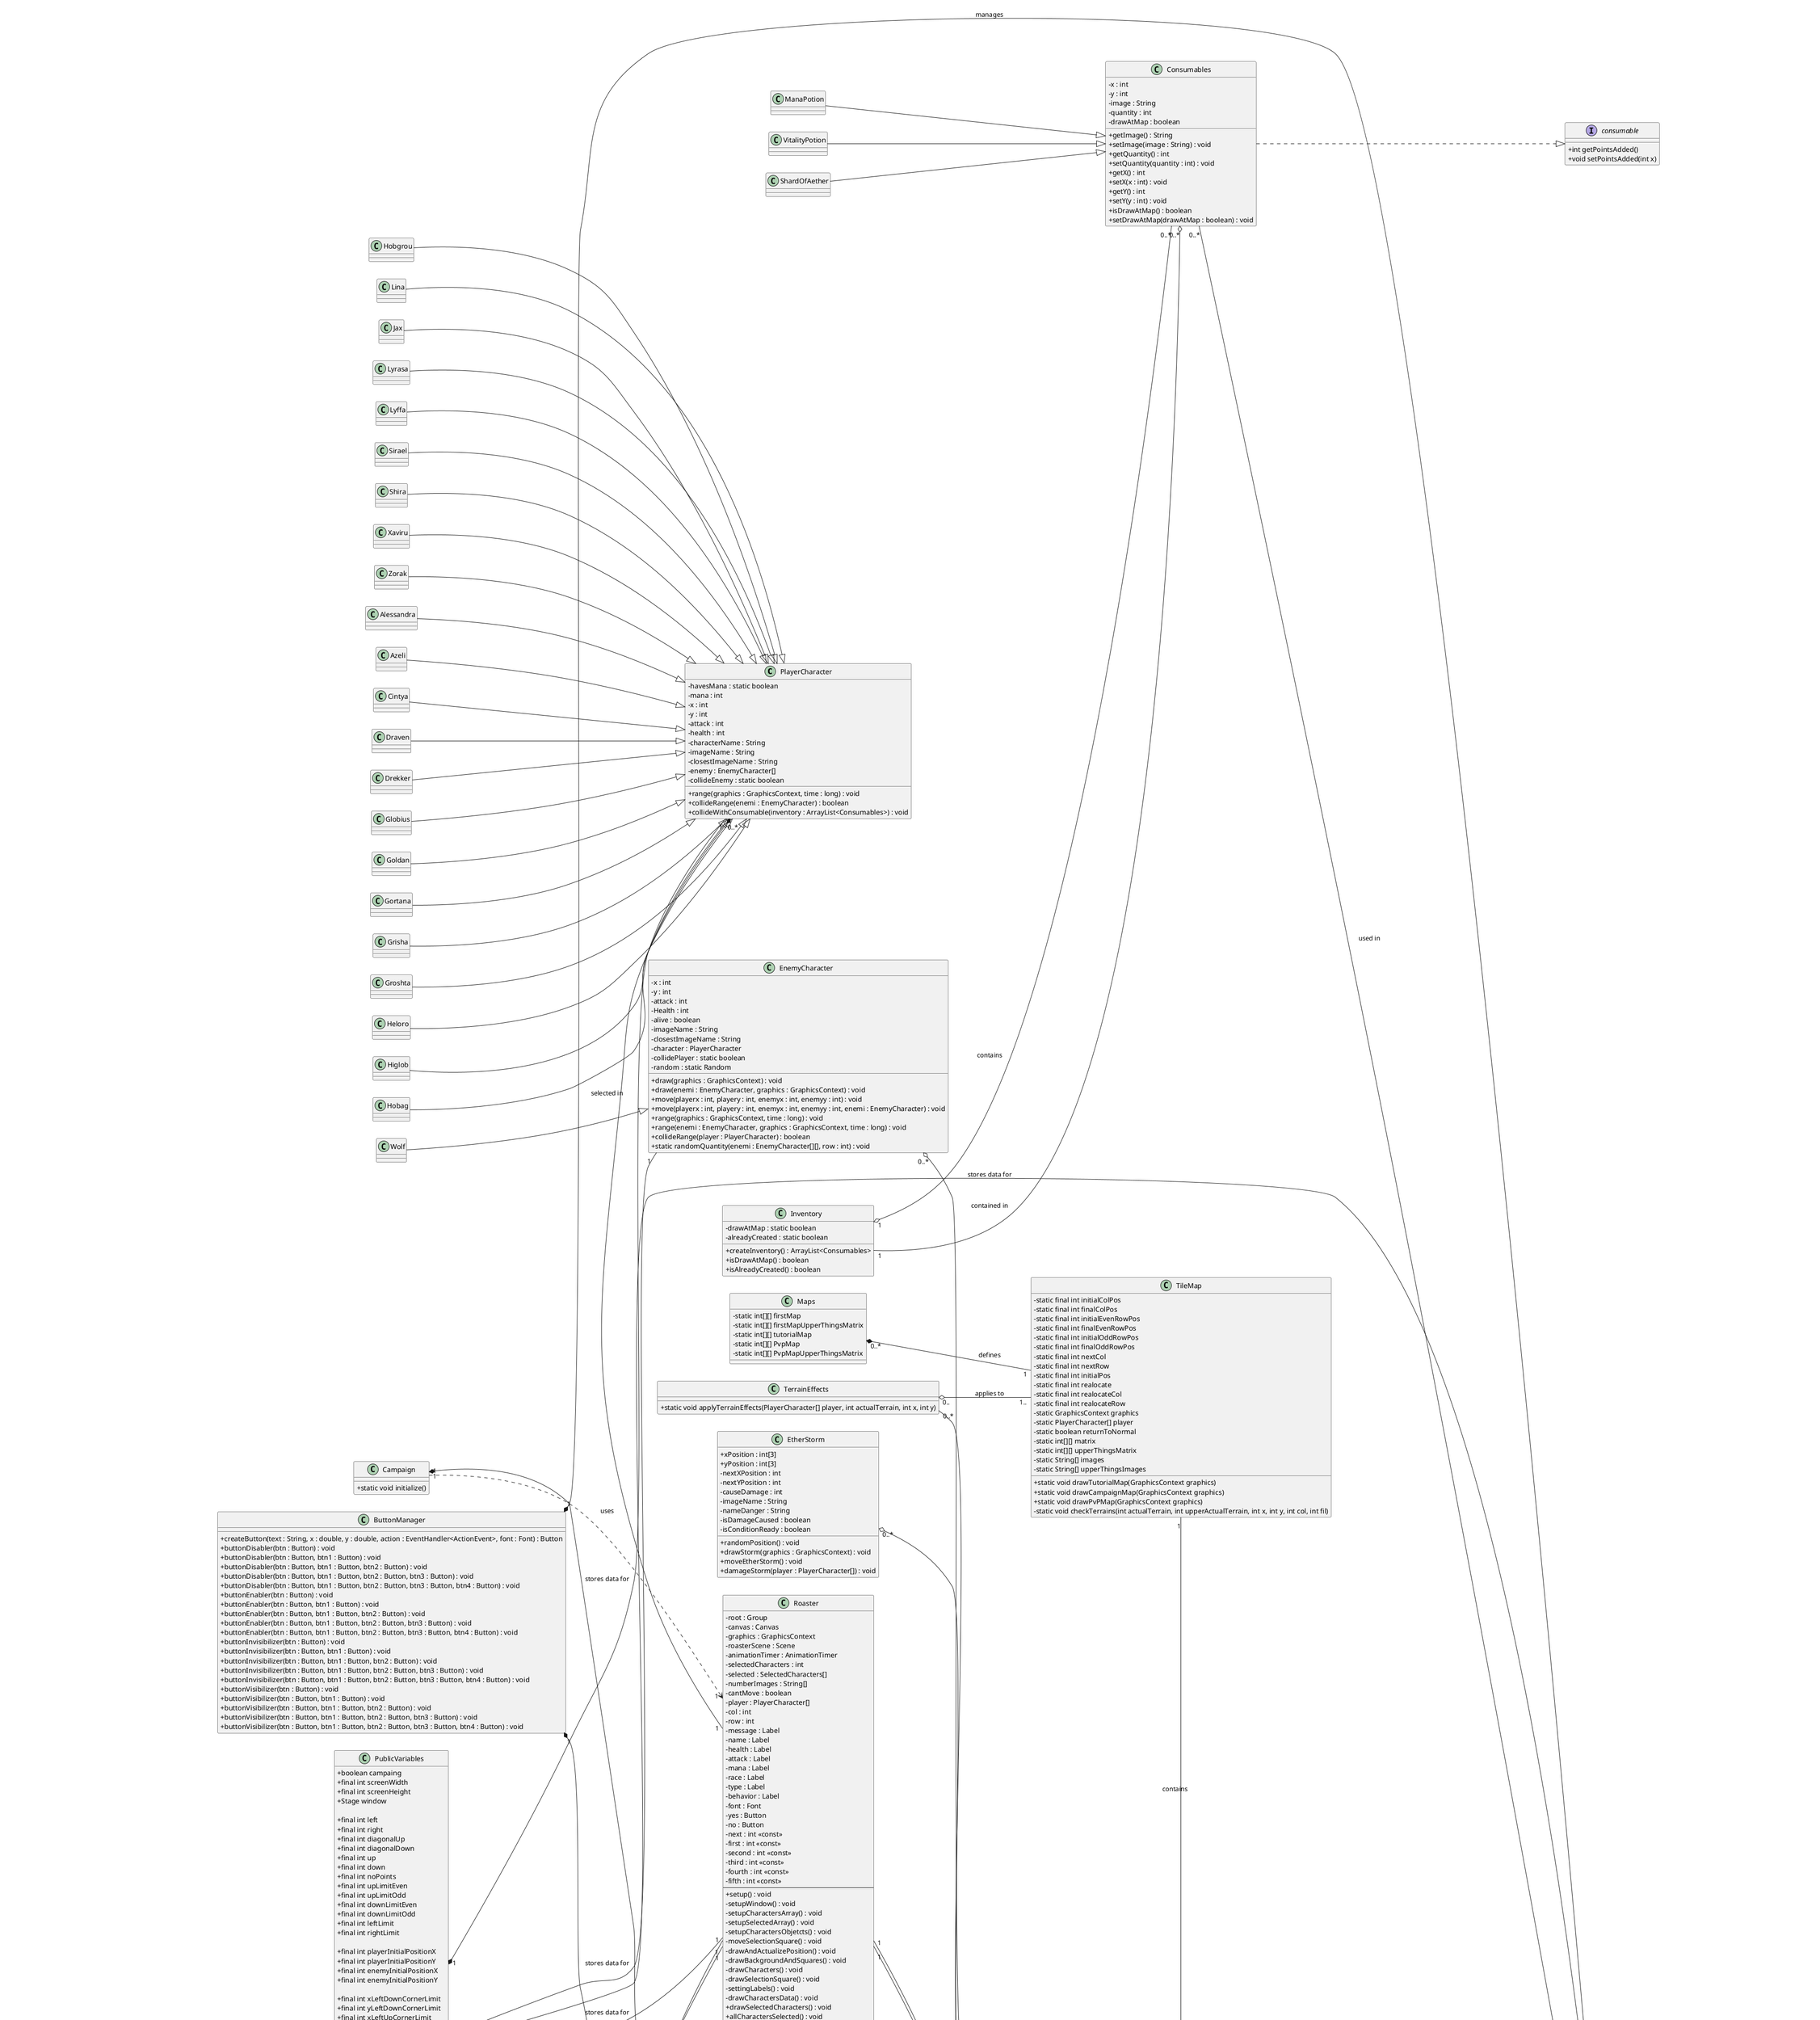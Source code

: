 @startuml
skinparam groupInheritance 2
skinparam classAttributeIconSize 0

' 1. Jerarquía de personajes
together {
  class PlayerCharacter {
    - havesMana : static boolean
    - mana : int
    - x : int
    - y : int
    - attack : int
    - health : int
    - characterName : String
    - imageName : String
    - closestImageName : String
    - enemy : EnemyCharacter[]
    - collideEnemy : static boolean

    + range(graphics : GraphicsContext, time : long) : void
    + collideRange(enemi : EnemyCharacter) : boolean
    + collideWithConsumable(inventory : ArrayList<Consumables>) : void
  }

  class EnemyCharacter {
    - x : int
    - y : int
    - attack : int
    - Health : int
    - alive : boolean
    - imageName : String
    - closestImageName : String
    - character : PlayerCharacter
    - collidePlayer : static boolean
    - random : static Random

    + draw(graphics : GraphicsContext) : void
    + draw(enemi : EnemyCharacter, graphics : GraphicsContext) : void
    + move(playerx : int, playery : int, enemyx : int, enemyy : int) : void
    + move(playerx : int, playery : int, enemyx : int, enemyy : int, enemi : EnemyCharacter) : void
    + range(graphics : GraphicsContext, time : long) : void
    + range(enemi : EnemyCharacter, graphics : GraphicsContext, time : long) : void
    + collideRange(player : PlayerCharacter) : boolean
    + static randomQuantity(enemi : EnemyCharacter[][], row : int) : void
  }

  Wolf --|> EnemyCharacter

  ' Subclases de PlayerCharacter
  Alessandra --|> PlayerCharacter
  Azeli --|> PlayerCharacter
  Cintya --|> PlayerCharacter
  Draven --|> PlayerCharacter
  Drekker --|> PlayerCharacter
  Globius --|> PlayerCharacter
  Goldan --|> PlayerCharacter
  Gortana --|> PlayerCharacter
  Grisha --|> PlayerCharacter
  Groshta --|> PlayerCharacter
  Heloro --|> PlayerCharacter
  Higlob --|> PlayerCharacter
  Hobag --|> PlayerCharacter
  Hobgrou --|> PlayerCharacter
  Jax --|> PlayerCharacter
  Lina --|> PlayerCharacter
  Lyffa --|> PlayerCharacter
  Lyrasa --|> PlayerCharacter
  Shira --|> PlayerCharacter
  Sirael --|> PlayerCharacter
  Xaviru --|> PlayerCharacter
  Zorak --|> PlayerCharacter
}

' 2. Sistema de consumibles
together {
  interface consumable {
    + int getPointsAdded()
    + void setPointsAdded(int x)
  }

  class Consumables {
    - x : int
    - y : int
    - image : String
    - quantity : int
    - drawAtMap : boolean

    + getImage() : String
    + setImage(image : String) : void
    + getQuantity() : int
    + setQuantity(quantity : int) : void
    + getX() : int
    + setX(x : int) : void
    + getY() : int
    + setY(y : int) : void
    + isDrawAtMap() : boolean
    + setDrawAtMap(drawAtMap : boolean) : void
  }

  Consumables ..|> consumable

   ManaPotion --|> Consumables
   VitalityPotion --|> Consumables
   ShardOfAether --|> Consumables
}

' 3. Núcleo del juego
left to right direction
class Game {
    - static Scene mainScene
    - static StackPane stackPane = new StackPane()
    - HBox mainContainer
    - VBox leftContainer
    - StackPane rightContainer
    + static void main(String[] args)
    + void start(Stage window)
    - void cssSettings()
    - void settings()
    + static Scene getMainScene()
}

class Campaign {
    + static void initialize()
}

class Gameplay {
    - player: PlayerCharacter[]
    - enemi: EnemyCharacter[][]
    - enemiSize: int
    - inventory: ArrayList<Consumables>
    - characterData: Label[]
    - potionQuantity: Label
    - manaQuantity: Label
    - emptyInventoryLabel: Label
    - previusX: int
    - previusY: int
    - actionPoints: int
    - noPoints: int
    - activateRange: boolean
    - grabConsumable: boolean
    - drawConsumable: boolean
    - gameplayTimer: AnimationTimer
    - gameplayScene: Scene
    - root: Pane
    - canvas: Canvas
    - graphics: GraphicsContext
    - time: int
    - left: int
    - right: int
    - up: int
    - down: int
    - diagonalUp: int
    - diagonalDown: int
    - leftLimit: int
    - rightLimit: int
    - upLimitOdd: int
    - upLimitEven: int
    - downLimitOdd: int
    - downLimitEven: int

    + checkIfYouWin(): void
    + areAllCharactersDead(): boolean
    + checkIfCharacterIsAlive(): void
    + actualizeCharacterData(): void
    + areAllEnemiesDead(): boolean
    + checkIfPlayerCollideWithConsumable(): void
    + checkIfDrawInventory(): void
    + checkIfPlayerCollideWithEnemy(): void
    + actualizeConsumablesAtInventary(): void
    + actualizePotionAtInventary(): void
    + actualizeManaAtInventary(): void
    + playerMovement(): void
    + rangeCollitionAllEnemies(): void
    + cleanup(): void
    + isGrabConsumable(): boolean
    + setGrabConsumable(grab: boolean): void
    + setDrawConsumable(draw: boolean): void
    + isActivateRange(): boolean
    + startGameplayTimer(): void
    + stopGameplayTimer(): void
}

class Combat {
    - static PlayerCharacter[] player
    - static EnemyCharacter[] enemy
    - static int selectedCharacter
    - static int selectedEnemy
    - static int playerTurn
    - static GraphicsContext graphics
    - static AnimationTimer animationForCombat
    - static Scene combatScene
    - static Group root
    - static Canvas canvas
    - static ArrayList<Consumables> inventory
    - static boolean selectEnemyToAttack
    - static boolean attackToSelectedEnemy
    - static Label message, playerLife, playerAttack, playerTurnLabel, enemyLife, enemyAttackL
    - static Font statsFont
    - static Button attack, runAway, passTurn, useConsumable, vitalityPotionButton, manaPotionButton, hideConsumablesButton
    - static boolean noRandomPosition
    - static boolean dropConsumable

    + static void setupCombat(EnemyCharacter[])
    - static void setupConfigurations(EnemyCharacter[])
    - static void setupWindow()
    - static void setupCombatAnimation()
    - static void checkLifeStatus()
    - static void switchToAlivePlayer()
    - static void switchToAliveEnemy()
    - static boolean areAllCharactersDead()
    - static boolean areAllEnemiesDead()
    - static void updateEnemyState()
    - static void resetEnemiesAfterBattle()
    - static void dropConsumable()
    - static void changeToGameplay()
    - static void updateState()
    - static void draw()
    - static void drawAssets()
    - static void drawPlayer()
    - static void drawEnemy()
    - static void drawSelector()
    - static void drawPortraits()
    - static void enemyTurn()
    - static void enemyAttack()
    - static void setupKeyHandling()
    - static void setupLabels()
    - static void setupButtons()
    - static void setupRoot()
    - static void playerAttack()
    - static int selectAlivePlayerForAttack(int)
    - static void playerPassTurn()
    - static void playerUseConsumable()
    - static void hideConsumables()
    - static void useManaPotion()
    - static void useVitalityPotion()
    - static void playerRunAway()
    + static boolean isNoRandomPosition()
    + static void setNoRandomPosition(boolean)
    + static boolean isDropConsumable()
}

class Gameover {
  - player : PlayerCharacter[]
  - gameOverRoot : Group
  - gameOverScene : Scene
  - canvas : Canvas
  - gameOver : ImageView
  - restartLabel : Label

  + gameOver(sceneToGameOver : Scene, animationTimerToStop : AnimationTimer) : void
  - gameOverScreenConfig() : void
  - labelConfigurations() : void
  - setupRestartListener(gameOverScene : Scene) : void
}

' 4. Gestión de menús
together {
  class MainMenu {
        - static Button play
        - static Button options
        - static Button exit
        - static VBox mainMenu

        + static void initMainMenu()
        + static VBox getMainMenu()
  }

  class ControlsInstructions{
        - static VBox controlsVBox
        - static Label controlsLabel
        - static Button back

        + static void initControlsInstructions()
        + static void hideMenu()
        + static void showMenu()
  }

  class GameModeMenu{
        - static Button campaign
        - static Button pvp
        - static Button back
        - static VBox gameModeMenu

        + static void initGameModeMenu()
        + static VBox getGameModeMenu()
        + static void hideMenu()
        + static void showMenu()
  }

  class OptionsMenu{
        - static Button controls
        - static Button video
        - static Button audio
        - static Button back
        - static VBox optionsMenu

        + static void initOptionsMenu()
        + static void showMenu()
        + static void hideMenu()
  }

  class PauseMenu{
        - static VBox pauseMenu
        - static Button resume
        - static Button options
        - static Button exitGame
        - static Button video
        - static Button audio
        - static Button back
        - static Label MusicSound
        - static Slider MusicVolumen
        - static Label EffectSound
        - static Slider EffectVolumen
        - static Label brightnessLabel
        - static Slider brightnessSlider
        - static ColorAdjust brightness

        + static void initPauseMenu()
        + static void managePauseMenu()
        + static void hide()
        + static void hideLabels()
        + static void showLabels()
        + static void showOptionsButtons()
        + static void hideOptionsButtons()
        + static void showVolumeSliders()
        + static void hideVolumeSliders()
        + static void showBrightnessSlider()
        + static void hideBrightnessSlider()
  }

  class SlidersBrightnessMenu{
        + static Label brightnessLabel
        + static Slider brightnessSlider
        + static VBox brightnessVbox
        + static Button back

        + static void initBrightnessSlider()
        + static void showSlider()
        + static void hideSlider()
  }

  class SlidersSoundsMenu{
        - static Label MasterSound
        - static Slider MasterVolumen
        - static Label MusicSound
        - static Slider MusicVolumen
        - static Label EffectSound
        - static Slider EffectVolumen
        - static Button back
        - static VBox allSlider

        + static void initSlidersForVolumen()
        + static void showSlider()
        + static void hideSlider()
  }
}

' 5. Utilidades y managers
together {
  class AudioPlayer{
     - sounds : Map<String, MediaPlayer>
     - clips : Map<String, AudioClip>
     - MusicVolumen : double
     - ClipsVolumen : double
     - activeSounds : Map<String, MediaPlayer>
     - activeClips : Map<String, AudioClip>

     + initMediaPlayer() : void
     + initAudioClips() : void
     + playSelectedCharacter() : void
     + playMainMenu() : void
     + stopMainMenu() : void
     + playButtonSound() : void
     + playRoasterButtonSound() : void
     + playCombatMusic() : void
     + playGameOver() : void
     + stopIfPlaying(soundKey : String) : void
     + playTileMap() : void
  }

  class ButtonManager {
    + createButton(text : String, x : double, y : double, action : EventHandler<ActionEvent>, font : Font) : Button
    + buttonDisabler(btn : Button) : void
    + buttonDisabler(btn : Button, btn1 : Button) : void
    + buttonDisabler(btn : Button, btn1 : Button, btn2 : Button) : void
    + buttonDisabler(btn : Button, btn1 : Button, btn2 : Button, btn3 : Button) : void
    + buttonDisabler(btn : Button, btn1 : Button, btn2 : Button, btn3 : Button, btn4 : Button) : void
    + buttonEnabler(btn : Button) : void
    + buttonEnabler(btn : Button, btn1 : Button) : void
    + buttonEnabler(btn : Button, btn1 : Button, btn2 : Button) : void
    + buttonEnabler(btn : Button, btn1 : Button, btn2 : Button, btn3 : Button) : void
    + buttonEnabler(btn : Button, btn1 : Button, btn2 : Button, btn3 : Button, btn4 : Button) : void
    + buttonInvisibilizer(btn : Button) : void
    + buttonInvisibilizer(btn : Button, btn1 : Button) : void
    + buttonInvisibilizer(btn : Button, btn1 : Button, btn2 : Button) : void
    + buttonInvisibilizer(btn : Button, btn1 : Button, btn2 : Button, btn3 : Button) : void
    + buttonInvisibilizer(btn : Button, btn1 : Button, btn2 : Button, btn3 : Button, btn4 : Button) : void
    + buttonVisibilizer(btn : Button) : void
    + buttonVisibilizer(btn : Button, btn1 : Button) : void
    + buttonVisibilizer(btn : Button, btn1 : Button, btn2 : Button) : void
    + buttonVisibilizer(btn : Button, btn1 : Button, btn2 : Button, btn3 : Button) : void
    + buttonVisibilizer(btn : Button, btn1 : Button, btn2 : Button, btn3 : Button, btn4 : Button) : void
  }

  class LabelManager {
    + createLabel(double x, double y, String text, Color color, Font font) : Label
    + labelDisabler(Label... lbls) : void
    + labelEnabler(Label... lbls) : void
    + labelInvisibilizer(Label... lbls) : void
    + labelVisibilizer(Label... lbls) : void
    + labelSetFont(Label... lbls, Font f) : void
    + labelSetColor(Label... lbls, Color c) : void
    + labelLocator(Label label, int x, int y) : void
    + labelLocator(...) : void
  }

  class PublicVariables {
    + boolean campaing
    + final int screenWidth
    + final int screenHeight
    + Stage window

    + final int left
    + final int right
    + final int diagonalUp
    + final int diagonalDown
    + final int up
    + final int down
    + final int noPoints
    + final int upLimitEven
    + final int upLimitOdd
    + final int downLimitEven
    + final int downLimitOdd
    + final int leftLimit
    + final int rightLimit

    + final int playerInitialPositionX
    + final int playerInitialPositionY
    + final int enemyInitialPositionX
    + final int enemyInitialPositionY

    + final int xLeftDownCornerLimit
    + final int yLeftDownCornerLimit
    + final int xLeftUpCornerLimit
    + final int yLeftUpCornerLimit
    + final int xRightDownCornerLimit
    + final int yRightDownCornerLimit
    + final int xRightUpCornerLimit
    + final int yRightUpCornerLimit
    + final int upLimit
    + final int downLimit
    + final int nextRowEven
    + final int nextRowOdd
    + final int initialEvenRow
    + final int finalEvenRow
    + final int initialOddRow
    + final int finalOddRow

    + PlayerCharacter Alessandra
    + PlayerCharacter Azeli
    + PlayerCharacter Cintya
    + PlayerCharacter Draven
    + PlayerCharacter Drekker
    + PlayerCharacter Globius
    + PlayerCharacter Goldan
    + PlayerCharacter Gortana
    + PlayerCharacter Grisha
    + PlayerCharacter Groshta
    + PlayerCharacter Heloro
    + PlayerCharacter Higlob
    + PlayerCharacter Hobag
    + PlayerCharacter Hobgrou
    + PlayerCharacter Jax
    + PlayerCharacter Lina
    + PlayerCharacter Lyffa
    + PlayerCharacter Lyrasa
    + PlayerCharacter Shira
    + PlayerCharacter Sirael
    + PlayerCharacter Xaviru
    + PlayerCharacter Zorak
  }

  class Initializer {
    + InitAllMethods() : void
  }

  class SelectedCharacters {
    - int x
    - int y
    - int numberImage
    - boolean characterActivated
  }
}

' 6. Sistema de mapas y efectos
together {
  class TerrainEffects {
        + static void applyTerrainEffects(PlayerCharacter[] player, int actualTerrain, int x, int y)
  }

  class TileMap {
         - static final int initialColPos
         - static final int finalColPos
         - static final int initialEvenRowPos
         - static final int finalEvenRowPos
         - static final int initialOddRowPos
         - static final int finalOddRowPos
         - static final int nextCol
         - static final int nextRow
         - static final int initialPos
         - static final int realocate
         - static final int realocateCol
         - static final int realocateRow
         - static GraphicsContext graphics
         - static PlayerCharacter[] player
         - static boolean returnToNormal
         - static int[][] matrix
         - static int[][] upperThingsMatrix
         - static String[] images
         - static String[] upperThingsImages

         + static void drawTutorialMap(GraphicsContext graphics)
         + static void drawCampaignMap(GraphicsContext graphics)
         + static void drawPvPMap(GraphicsContext graphics)
         - static void checkTerrains(int actualTerrain, int upperActualTerrain, int x, int y, int col, int fil)
  }

  class Maps {
    - static int[][] firstMap
    - static int[][] firstMapUpperThingsMatrix
    - static int[][] tutorialMap
    - static int[][] PvpMap
    - static int[][] PvpMapUpperThingsMatrix
  }

  class EtherStorm {
    + xPosition : int[3]
    + yPosition : int[3]
    - nextXPosition : int
    - nextYPosition : int
    - causeDamage : int
    - imageName : String
    - nameDanger : String
    - isDamageCaused : boolean
    - isConditionReady : boolean

    + randomPosition() : void
    + drawStorm(graphics : GraphicsContext) : void
    + moveEtherStorm() : void
    + damageStorm(player : PlayerCharacter[]) : void
  }

  ' 7. Selección de personajes
  class Roaster {
      - root : Group
      - canvas : Canvas
      - graphics : GraphicsContext
      - roasterScene : Scene
      - animationTimer : AnimationTimer
      - selectedCharacters : int
      - selected : SelectedCharacters[]
      - numberImages : String[]
      - cantMove : boolean
      - player : PlayerCharacter[]
      - col : int
      - row : int
      - message : Label
      - name : Label
      - health : Label
      - attack : Label
      - mana : Label
      - race : Label
      - type : Label
      - behavior : Label
      - font : Font
      - yes : Button
      - no : Button
      - next : int <<const>>
      - first : int <<const>>
      - second : int <<const>>
      - third : int <<const>>
      - fourth : int <<const>>
      - fifth : int <<const>>
      --
      + setup() : void
      - setupWindow() : void
      - setupCharactersArray() : void
      - setupSelectedArray() : void
      - setupCharactersObjetcts() : void
      - moveSelectionSquare() : void
      - drawAndActualizePosition() : void
      - drawBackgroundAndSquares() : void
      - drawCharacters() : void
      - drawSelectionSquare() : void
      - settingLabels() : void
      - drawCharactersData() : void
      + drawSelectedCharacters() : void
      + allCharactersSelected() : void
      + selectCharacter() : void
      + reset() : void
      + threeActions() : EventHandler<ActionEvent>
  }

  ' 8. Inventario
  class Inventory {
      - drawAtMap : static boolean
      - alreadyCreated : static boolean

      + createInventory() : ArrayList<Consumables>
      + isDrawAtMap() : boolean
      + isAlreadyCreated() : boolean
  }

  ' 9. Relaciones con etiquetas
  Game "1" *-- "1" Initializer : "initializes"
  Gameplay "1" *-- "1" Roaster : "haves"
  Gameplay "1" *-- "1" Combat : "haves"
  Gameplay "1" *-- "1" TileMap : "contains"

  AudioPlayer "1" o-- "1" Gameplay : "provides audio to"
  AudioPlayer "1" o-- "1" Combat : "provides audio to"
  AudioPlayer "1" o-- "1" Gameover : "provides audio to"
  AudioPlayer "1" o-- "1" Roaster : "provides audio to"
  AudioPlayer "1" o-- "1" MainMenu : "provides audio to"
  AudioPlayer "1" o-- "1" ControlsInstructions : "provides audio to"
  AudioPlayer "1" o-- "1" GameModeMenu : "provides audio to"
  AudioPlayer "1" o-- "1" OptionsMenu : "provides audio to"
  AudioPlayer "1" o-- "1" PauseMenu : "provides audio to"
  AudioPlayer "1" o-- "1" SlidersBrightnessMenu : "provides audio to"
  AudioPlayer "1" o-- "1" SlidersSoundsMenu : "provides audio to"

  ButtonManager "1" *-- "1" Gameplay : "manages"
  ButtonManager "1" *-- "1" Combat : "manages"

  LabelManager "1" o-- "1" Gameplay : "manages"
  LabelManager "1" o-- "1" Combat : "manages"

  PublicVariables "1" *-- "1" Combat : "stores data for"
  PublicVariables "1" *-- "1" Roaster : "stores data for"
  PublicVariables "1" *-- "1" Gameplay : "stores data for"
  PublicVariables "1" *-- "1" PlayerCharacter : "stores data for"
  PublicVariables "1" *-- "1" EnemyCharacter : "stores data for"

  SelectedCharacters "1" *-- "1" Roaster : "contains"

  Campaign "1" *-- "1" Gameplay : "controls"
  Campaign "1" ..> "1" Roaster : "uses"

  Combat "1" ..> "1" Gameplay : "depends on"

  Consumables "0..*" o-- "1" Inventory : "contained in"
  Consumables "0..*" --> "1" Combat : "used in"

  Gameover "1" o-- "1" Combat : "triggered by"
  Gameover "1" o-- "1" Gameplay : "triggered by"

  TerrainEffects "0..*" --> "1" Gameplay : "affects"
  TerrainEffects "0.." o-- "1.." TileMap : "applies to"
  Maps "0..*" *-- "1" TileMap : "defines"

  ControlsInstructions "1" o-- "1" MainMenu : "navigated from"
  GameModeMenu "1" o-- "1" MainMenu : "navigated from"
  OptionsMenu "1" o-- "1" MainMenu : "navigated from"
  SlidersBrightnessMenu "1" o-- "1" OptionsMenu : "child of"
  SlidersSoundsMenu "1" o-- "1" OptionsMenu : "child of"
  PauseMenu "1" o-- "1" Gameplay : "pauses"
  PauseMenu "1" o-- "1" Combat : "pauses"

  Roaster "1" --> "1" GameModeMenu : "selected from"

  EtherStorm "0..*" o-- "1" Gameplay : "occurs in"

  PlayerCharacter "0..*" *-- "1" Roaster : "selected in"
  EnemyCharacter "0..*" o-- "1" Gameplay : "appears in"
  Inventory "1" o-- "0..*" Consumables : "contains"

  @enduml
}